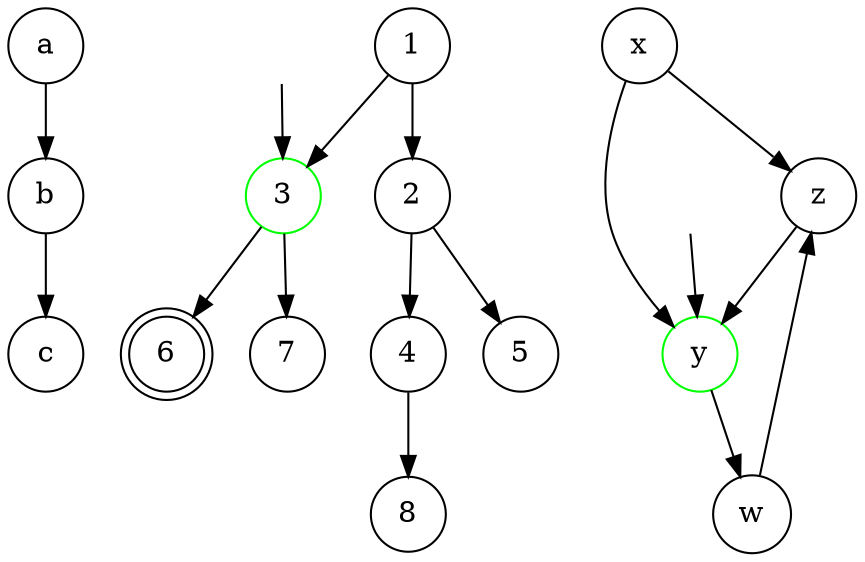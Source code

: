 digraph mem {
b [ shape = circle];
c [ shape = circle];
b -> { c};
a [ shape = circle];
b [ shape = circle];
a -> { b};
4 [ shape = circle];
8 [ shape = circle];
4 -> { 8};
3 [ color = green , shape = circle];
6 [ shape = doublecircle];
7 [ shape = circle];
3 -> { 6 7};
2 [ shape = circle];
4 [ shape = circle];
5 [ shape = circle];
2 -> { 4 5};
1 [ shape = circle];
2 [ shape = circle];
3 [ color = green , shape = circle];
1 -> { 2 3};
z [ shape = circle];
y [ color = green , shape = circle];
z -> { y};
w [ shape = circle];
z [ shape = circle];
w -> { z};
y [ color = green , shape = circle];
w [ shape = circle];
y -> { w};
x [ shape = circle];
y [ color = green , shape = circle];
z [ shape = circle];
x -> { y z};
hidden0 [shape = plaintext , label = ""];hidden0 -> 3
hidden1 [shape = plaintext , label = ""];hidden1 -> y
}
